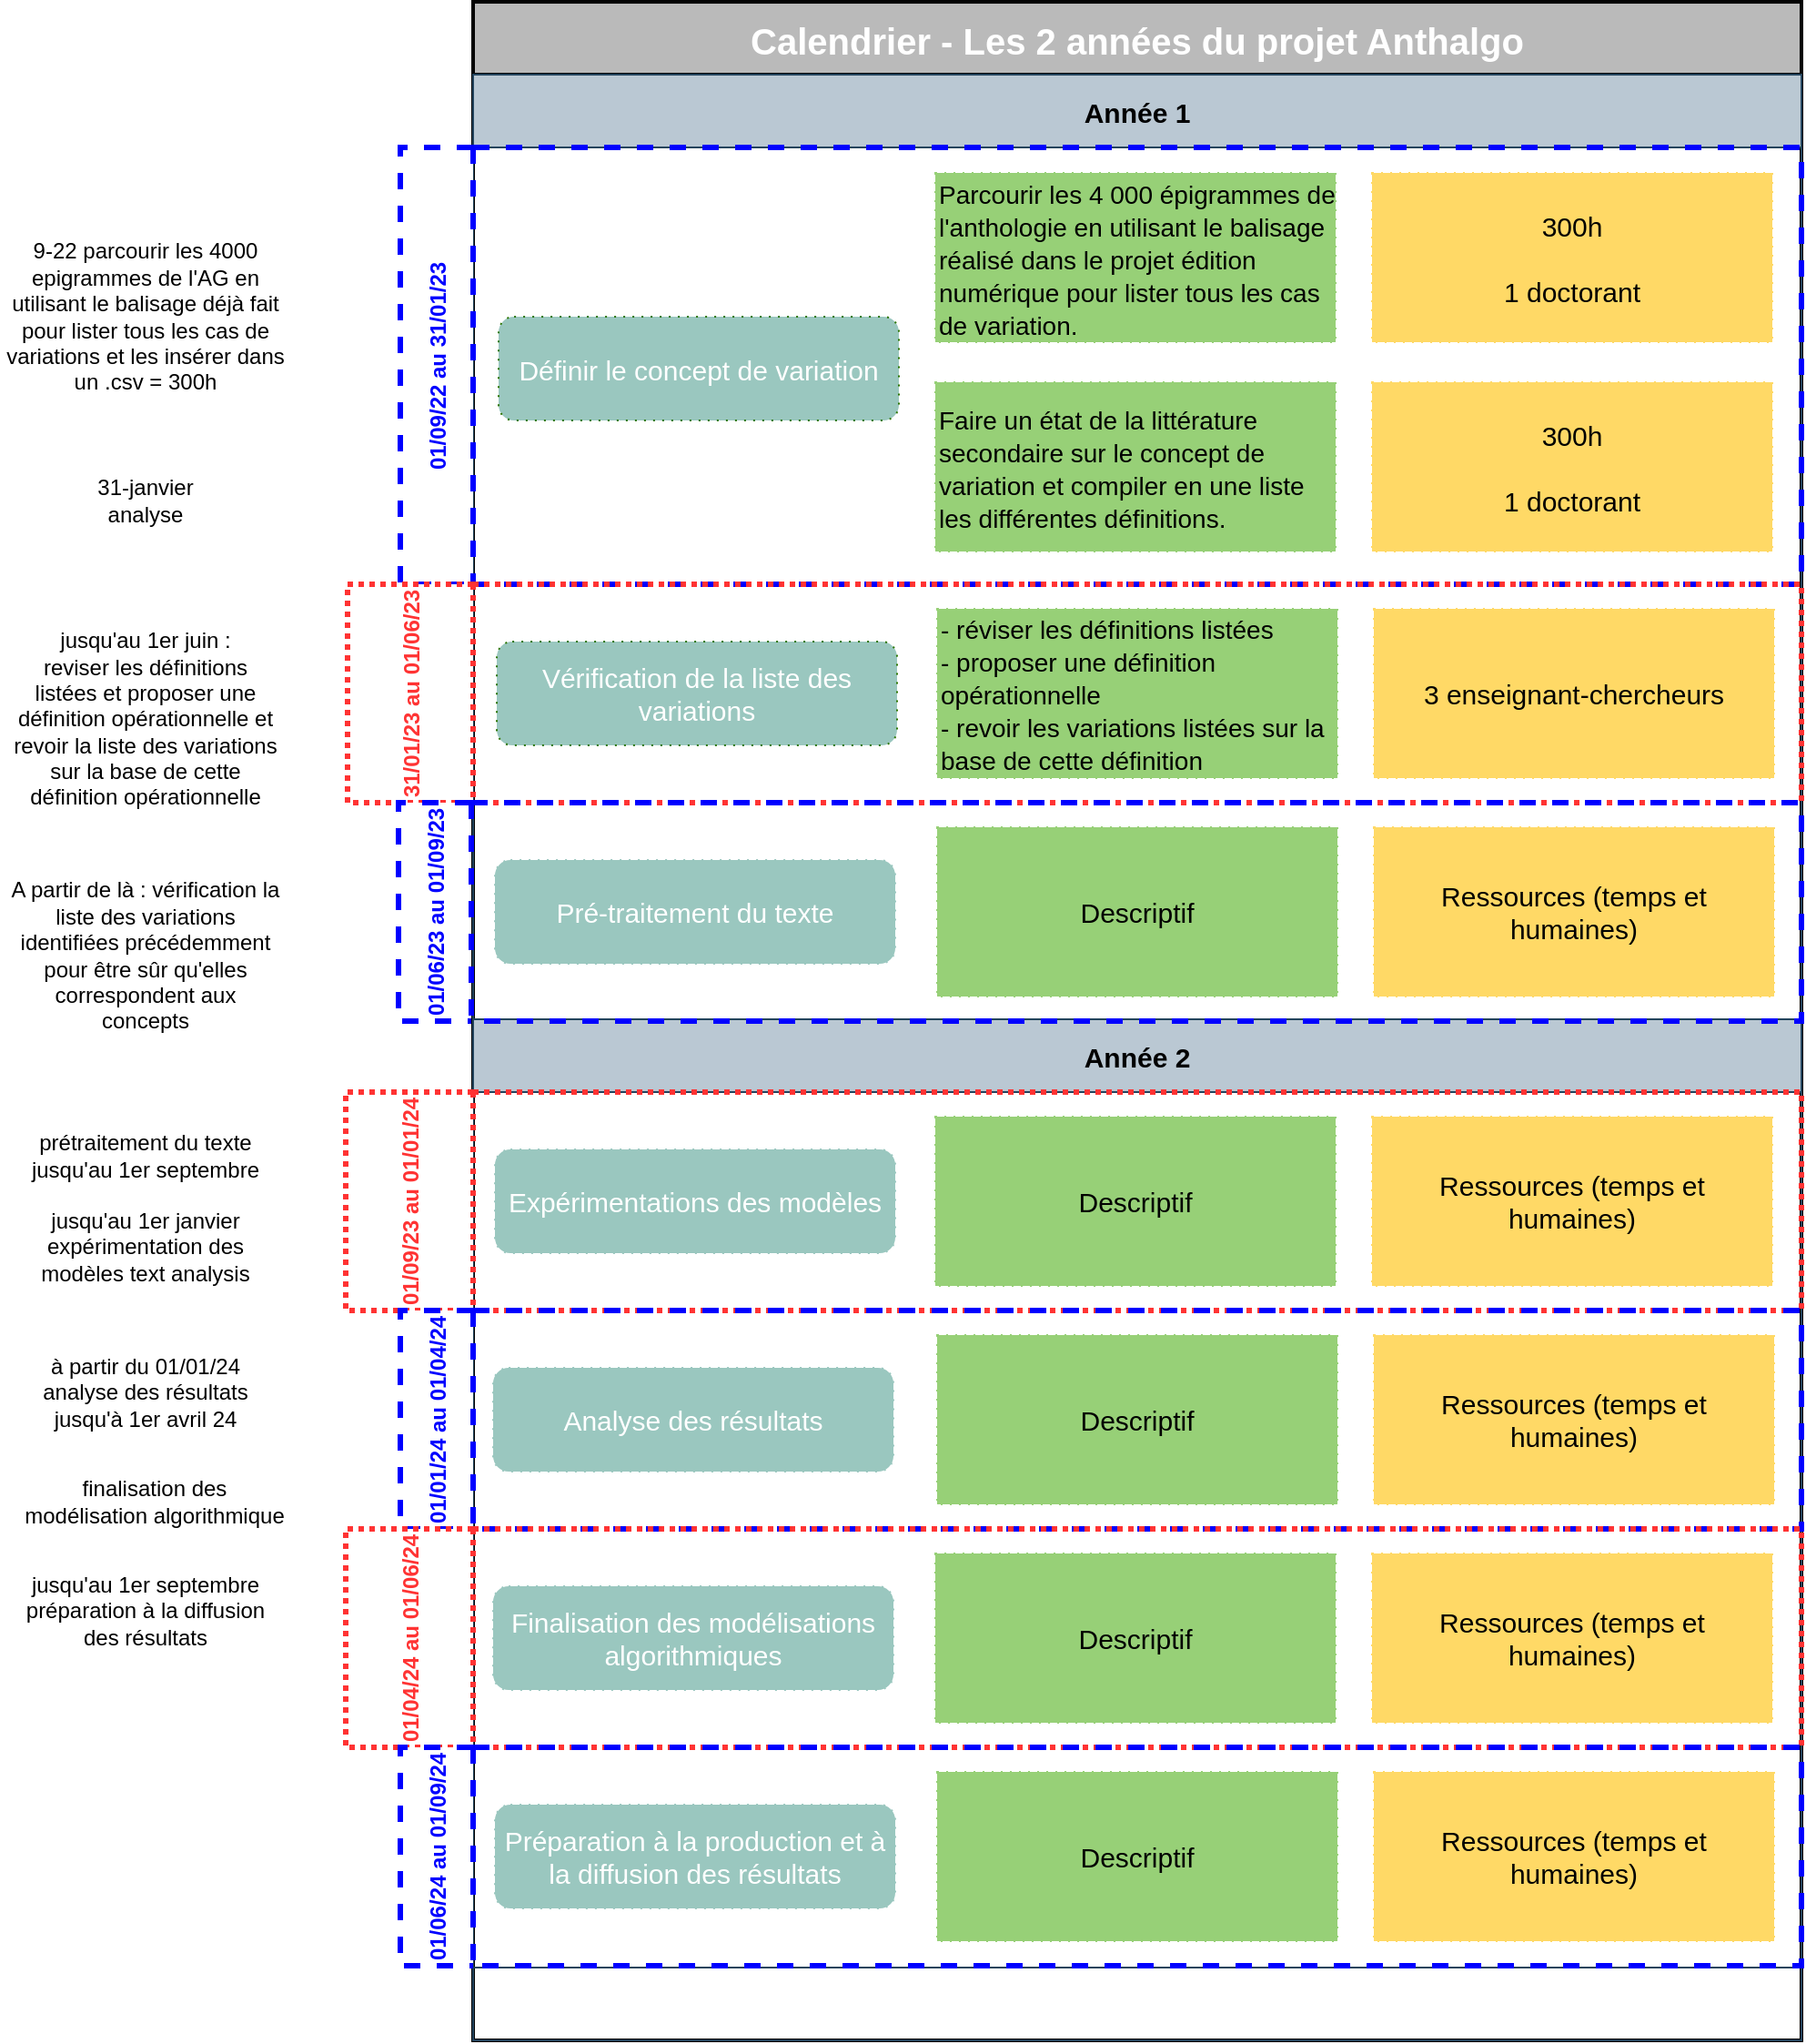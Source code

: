 <mxfile version="16.2.6" type="github">
  <diagram id="67H3rBDdoItOkYTrAJD3" name="Page-1">
    <mxGraphModel dx="2177" dy="793" grid="1" gridSize="10" guides="1" tooltips="1" connect="1" arrows="1" fold="1" page="1" pageScale="1" pageWidth="827" pageHeight="1169" math="0" shadow="0">
      <root>
        <mxCell id="0" />
        <mxCell id="1" parent="0" />
        <mxCell id="vdsjULqOPzu0NttrxO3h-123" value="Calendrier - Les 2 années du projet Anthalgo" style="swimlane;startSize=40;fillColor=#BABABA;strokeColor=#030303;fontSize=20;gradientColor=none;strokeWidth=2;fontColor=#FFFFFF;" parent="1" vertex="1">
          <mxGeometry x="80" y="1" width="730" height="1120" as="geometry" />
        </mxCell>
        <mxCell id="vdsjULqOPzu0NttrxO3h-125" value="Année 1" style="swimlane;startSize=40;fillColor=#bac8d3;strokeColor=#23445d;fontSize=15;" parent="vdsjULqOPzu0NttrxO3h-123" vertex="1">
          <mxGeometry y="40" width="730" height="1080" as="geometry" />
        </mxCell>
        <mxCell id="vdsjULqOPzu0NttrxO3h-128" value="01/09/22 au 31/01/23" style="swimlane;horizontal=0;dashed=1;startSize=40;fontSize=12;strokeWidth=3;strokeColor=#0000FF;fontColor=#0000FF;" parent="vdsjULqOPzu0NttrxO3h-125" vertex="1">
          <mxGeometry x="-40" y="40" width="770" height="240" as="geometry" />
        </mxCell>
        <mxCell id="vdsjULqOPzu0NttrxO3h-232" value="" style="edgeStyle=orthogonalEdgeStyle;rounded=0;orthogonalLoop=1;jettySize=auto;html=1;fontFamily=Garamond;fontSize=17;fontColor=#000000;endSize=6;strokeColor=#FFA500;strokeWidth=3;startArrow=none;" parent="vdsjULqOPzu0NttrxO3h-128" edge="1">
          <mxGeometry relative="1" as="geometry">
            <mxPoint x="380" y="139" as="sourcePoint" />
            <mxPoint x="380" y="139" as="targetPoint" />
          </mxGeometry>
        </mxCell>
        <mxCell id="DbvygXqyl95GO3MPpOMc-48" value="Définir le concept de variation" style="rounded=1;whiteSpace=wrap;html=1;dashed=1;fontSize=15;fillColor=#9AC7BF;strokeColor=#2D7600;dashPattern=1 4;align=center;sketch=0;fontColor=#ffffff;" parent="vdsjULqOPzu0NttrxO3h-128" vertex="1">
          <mxGeometry x="54" y="93" width="220" height="57" as="geometry" />
        </mxCell>
        <mxCell id="DbvygXqyl95GO3MPpOMc-69" value="&lt;div align=&quot;left&quot;&gt;&lt;font style=&quot;font-size: 14px&quot;&gt;Parcourir les 4 000 épigrammes de l&#39;anthologie en utilisant le balisage réalisé dans le projet édition numérique pour lister tous les cas de variation.&lt;/font&gt;&lt;/div&gt;" style="rounded=0;whiteSpace=wrap;html=1;dashed=1;fontSize=15;fillColor=#97D077;strokeColor=#97D077;dashPattern=1 4;gradientColor=none;align=left;sketch=0;" parent="vdsjULqOPzu0NttrxO3h-128" vertex="1">
          <mxGeometry x="294" y="14" width="220" height="93" as="geometry" />
        </mxCell>
        <mxCell id="DbvygXqyl95GO3MPpOMc-70" value="&lt;div&gt;300h&lt;/div&gt;&lt;div&gt;&lt;br&gt;&lt;/div&gt;&lt;div&gt;1 doctorant&lt;br&gt;&lt;/div&gt;" style="rounded=0;whiteSpace=wrap;html=1;dashed=1;fontSize=15;fillColor=#FFD966;strokeColor=#FFD966;dashPattern=1 4;gradientColor=none;align=center;sketch=0;" parent="vdsjULqOPzu0NttrxO3h-128" vertex="1">
          <mxGeometry x="534" y="14" width="220" height="93" as="geometry" />
        </mxCell>
        <mxCell id="DbvygXqyl95GO3MPpOMc-96" value="&lt;div align=&quot;left&quot;&gt;&lt;font style=&quot;font-size: 14px&quot;&gt;Faire un état de la littérature secondaire sur le concept de variation et compiler en une liste les différentes définitions.&lt;/font&gt;&lt;/div&gt;" style="rounded=0;whiteSpace=wrap;html=1;dashed=1;fontSize=15;fillColor=#97D077;strokeColor=#97D077;dashPattern=1 4;gradientColor=none;align=left;sketch=0;" parent="vdsjULqOPzu0NttrxO3h-128" vertex="1">
          <mxGeometry x="294" y="129" width="220" height="93" as="geometry" />
        </mxCell>
        <mxCell id="DbvygXqyl95GO3MPpOMc-97" value="&lt;div&gt;300h&lt;/div&gt;&lt;div&gt;&lt;br&gt;&lt;/div&gt;&lt;div&gt;1 doctorant&lt;br&gt;&lt;/div&gt;" style="rounded=0;whiteSpace=wrap;html=1;dashed=1;fontSize=15;fillColor=#FFD966;strokeColor=#FFD966;dashPattern=1 4;gradientColor=none;align=center;sketch=0;" parent="vdsjULqOPzu0NttrxO3h-128" vertex="1">
          <mxGeometry x="534" y="129" width="220" height="93" as="geometry" />
        </mxCell>
        <mxCell id="vdsjULqOPzu0NttrxO3h-126" value="Année 2" style="swimlane;startSize=40;fillColor=#bac8d3;strokeColor=#23445d;fontSize=15;rounded=0;sketch=0;" parent="vdsjULqOPzu0NttrxO3h-125" vertex="1">
          <mxGeometry y="519" width="730" height="521" as="geometry" />
        </mxCell>
        <mxCell id="DbvygXqyl95GO3MPpOMc-2" value="9-22 parcourir les 4000 epigrammes de l&#39;AG en utilisant le balisage déjà fait pour lister tous les cas de variations et les insérer dans un .csv = 300h" style="text;html=1;strokeColor=none;fillColor=none;align=center;verticalAlign=middle;whiteSpace=wrap;rounded=0;" parent="1" vertex="1">
          <mxGeometry x="-180" y="159" width="160" height="30" as="geometry" />
        </mxCell>
        <mxCell id="DbvygXqyl95GO3MPpOMc-3" value="&lt;div&gt;31-janvier&lt;/div&gt;&lt;div&gt;analyse &lt;br&gt;&lt;/div&gt;" style="text;html=1;strokeColor=none;fillColor=none;align=center;verticalAlign=middle;whiteSpace=wrap;rounded=0;" parent="1" vertex="1">
          <mxGeometry x="-130" y="260" width="60" height="30" as="geometry" />
        </mxCell>
        <mxCell id="DbvygXqyl95GO3MPpOMc-4" value="A partir de là : vérification la liste des variations identifiées précédemment pour être sûr qu&#39;elles correspondent aux concepts " style="text;html=1;strokeColor=none;fillColor=none;align=center;verticalAlign=middle;whiteSpace=wrap;rounded=0;" parent="1" vertex="1">
          <mxGeometry x="-175" y="510" width="150" height="30" as="geometry" />
        </mxCell>
        <mxCell id="DbvygXqyl95GO3MPpOMc-5" value="&lt;div&gt;jusqu&#39;au 1er juin : &lt;br&gt;&lt;/div&gt;&lt;div&gt;reviser les définitions listées et proposer une définition opérationnelle et revoir la liste des variations sur la base de cette définition opérationnelle&lt;br&gt;&lt;/div&gt;" style="text;html=1;strokeColor=none;fillColor=none;align=center;verticalAlign=middle;whiteSpace=wrap;rounded=0;" parent="1" vertex="1">
          <mxGeometry x="-175" y="380" width="150" height="30" as="geometry" />
        </mxCell>
        <mxCell id="DbvygXqyl95GO3MPpOMc-8" value="prétraitement du texte jusqu&#39;au 1er septembre" style="text;html=1;strokeColor=none;fillColor=none;align=center;verticalAlign=middle;whiteSpace=wrap;rounded=0;" parent="1" vertex="1">
          <mxGeometry x="-175" y="620" width="150" height="30" as="geometry" />
        </mxCell>
        <mxCell id="DbvygXqyl95GO3MPpOMc-9" value="&lt;div&gt;jusqu&#39;au 1er janvier &lt;br&gt;&lt;/div&gt;&lt;div&gt;expérimentation des modèles text analysis&lt;br&gt;&lt;/div&gt;" style="text;html=1;strokeColor=none;fillColor=none;align=center;verticalAlign=middle;whiteSpace=wrap;rounded=0;" parent="1" vertex="1">
          <mxGeometry x="-175" y="670" width="150" height="30" as="geometry" />
        </mxCell>
        <mxCell id="DbvygXqyl95GO3MPpOMc-10" value="&lt;div&gt;à partir du 01/01/24 &lt;br&gt;&lt;/div&gt;&lt;div&gt;analyse des résultats jusqu&#39;à 1er avril 24&lt;br&gt;&lt;/div&gt;" style="text;html=1;strokeColor=none;fillColor=none;align=center;verticalAlign=middle;whiteSpace=wrap;rounded=0;" parent="1" vertex="1">
          <mxGeometry x="-175" y="750" width="150" height="30" as="geometry" />
        </mxCell>
        <mxCell id="DbvygXqyl95GO3MPpOMc-11" value="finalisation des modélisation algorithmique" style="text;html=1;strokeColor=none;fillColor=none;align=center;verticalAlign=middle;whiteSpace=wrap;rounded=0;" parent="1" vertex="1">
          <mxGeometry x="-170" y="810" width="150" height="30" as="geometry" />
        </mxCell>
        <mxCell id="DbvygXqyl95GO3MPpOMc-12" value="jusqu&#39;au 1er septembre préparation à la diffusion des résultats" style="text;html=1;strokeColor=none;fillColor=none;align=center;verticalAlign=middle;whiteSpace=wrap;rounded=0;" parent="1" vertex="1">
          <mxGeometry x="-175" y="870" width="150" height="30" as="geometry" />
        </mxCell>
        <mxCell id="DbvygXqyl95GO3MPpOMc-33" value="31/01/23 au 01/06/23" style="swimlane;horizontal=0;startSize=69;fontSize=12;strokeWidth=3;strokeColor=#FF3333;fontColor=#FF3333;dashed=1;dashPattern=1 1;" parent="1" vertex="1">
          <mxGeometry x="11" y="321" width="799" height="120" as="geometry" />
        </mxCell>
        <mxCell id="DbvygXqyl95GO3MPpOMc-35" value="" style="edgeStyle=orthogonalEdgeStyle;rounded=0;orthogonalLoop=1;jettySize=auto;html=1;fontFamily=Garamond;fontSize=17;fontColor=#000000;endSize=6;strokeColor=#FFA500;strokeWidth=3;startArrow=none;" parent="DbvygXqyl95GO3MPpOMc-33" edge="1">
          <mxGeometry relative="1" as="geometry">
            <mxPoint x="380" y="139" as="sourcePoint" />
            <mxPoint x="380" y="139" as="targetPoint" />
          </mxGeometry>
        </mxCell>
        <mxCell id="DbvygXqyl95GO3MPpOMc-78" value="&lt;div align=&quot;left&quot;&gt;&lt;font style=&quot;font-size: 14px&quot;&gt;- réviser les définitions listées&lt;/font&gt;&lt;br&gt;&lt;font style=&quot;font-size: 14px&quot;&gt;- proposer une définition opérationnelle &lt;/font&gt;&lt;br&gt;&lt;font style=&quot;font-size: 14px&quot;&gt;- revoir les variations listées sur la base de cette définition&lt;/font&gt;&lt;/div&gt;" style="rounded=0;whiteSpace=wrap;html=1;dashed=1;fontSize=15;fillColor=#97D077;strokeColor=#97D077;dashPattern=1 4;gradientColor=none;align=left;sketch=0;" parent="DbvygXqyl95GO3MPpOMc-33" vertex="1">
          <mxGeometry x="324" y="13.5" width="220" height="93" as="geometry" />
        </mxCell>
        <mxCell id="DbvygXqyl95GO3MPpOMc-79" value="3 enseignant-chercheurs" style="rounded=0;whiteSpace=wrap;html=1;dashed=1;fontSize=15;fillColor=#FFD966;strokeColor=#FFD966;dashPattern=1 4;gradientColor=none;align=center;sketch=0;" parent="DbvygXqyl95GO3MPpOMc-33" vertex="1">
          <mxGeometry x="564" y="13.5" width="220" height="93" as="geometry" />
        </mxCell>
        <mxCell id="mRUF3wgdBZY0MRr82wtg-2" value="Vérification de la liste des variations" style="rounded=1;whiteSpace=wrap;html=1;dashed=1;fontSize=15;fillColor=#9AC7BF;strokeColor=#2D7600;dashPattern=1 4;align=center;sketch=0;fontColor=#ffffff;" vertex="1" parent="DbvygXqyl95GO3MPpOMc-33">
          <mxGeometry x="82" y="31.5" width="220" height="57" as="geometry" />
        </mxCell>
        <mxCell id="DbvygXqyl95GO3MPpOMc-39" value="01/06/23 au 01/09/23" style="swimlane;horizontal=0;dashed=1;startSize=40;fontSize=12;strokeWidth=3;strokeColor=#0000FF;fontColor=#0000FF;" parent="1" vertex="1">
          <mxGeometry x="39" y="441" width="771" height="120" as="geometry" />
        </mxCell>
        <mxCell id="DbvygXqyl95GO3MPpOMc-41" value="" style="edgeStyle=orthogonalEdgeStyle;rounded=0;orthogonalLoop=1;jettySize=auto;html=1;fontFamily=Garamond;fontSize=17;fontColor=#000000;endSize=6;strokeColor=#FFA500;strokeWidth=3;startArrow=none;" parent="DbvygXqyl95GO3MPpOMc-39" edge="1">
          <mxGeometry relative="1" as="geometry">
            <mxPoint x="380" y="139" as="sourcePoint" />
            <mxPoint x="380" y="139" as="targetPoint" />
          </mxGeometry>
        </mxCell>
        <mxCell id="DbvygXqyl95GO3MPpOMc-81" value="Descriptif" style="rounded=0;whiteSpace=wrap;html=1;dashed=1;fontSize=15;fillColor=#97D077;strokeColor=#97D077;dashPattern=1 4;gradientColor=none;align=center;sketch=0;" parent="DbvygXqyl95GO3MPpOMc-39" vertex="1">
          <mxGeometry x="296" y="13.5" width="220" height="93" as="geometry" />
        </mxCell>
        <mxCell id="DbvygXqyl95GO3MPpOMc-82" value="Ressources (temps et humaines)" style="rounded=0;whiteSpace=wrap;html=1;dashed=1;fontSize=15;fillColor=#FFD966;strokeColor=#FFD966;dashPattern=1 4;gradientColor=none;align=center;sketch=0;" parent="DbvygXqyl95GO3MPpOMc-39" vertex="1">
          <mxGeometry x="536" y="13.5" width="220" height="93" as="geometry" />
        </mxCell>
        <mxCell id="mRUF3wgdBZY0MRr82wtg-3" value="Pré-traitement du texte" style="rounded=1;whiteSpace=wrap;html=1;dashed=1;fontSize=15;fillColor=#9AC7BF;strokeColor=#9AC7BF;dashPattern=1 4;align=center;sketch=0;fontColor=#ffffff;" vertex="1" parent="DbvygXqyl95GO3MPpOMc-39">
          <mxGeometry x="53" y="31.5" width="220" height="57" as="geometry" />
        </mxCell>
        <mxCell id="DbvygXqyl95GO3MPpOMc-45" value="01/09/23 au 01/01/24" style="swimlane;horizontal=0;dashed=1;startSize=70;fontSize=12;strokeWidth=3;strokeColor=#FF3333;fontColor=#FF3333;dashPattern=1 1;" parent="1" vertex="1">
          <mxGeometry x="10" y="600" width="800" height="120" as="geometry" />
        </mxCell>
        <mxCell id="DbvygXqyl95GO3MPpOMc-47" value="" style="edgeStyle=orthogonalEdgeStyle;rounded=0;orthogonalLoop=1;jettySize=auto;html=1;fontFamily=Garamond;fontSize=17;fontColor=#000000;endSize=6;strokeColor=#FFA500;strokeWidth=3;startArrow=none;" parent="DbvygXqyl95GO3MPpOMc-45" edge="1">
          <mxGeometry relative="1" as="geometry">
            <mxPoint x="380" y="139" as="sourcePoint" />
            <mxPoint x="380" y="139" as="targetPoint" />
          </mxGeometry>
        </mxCell>
        <mxCell id="DbvygXqyl95GO3MPpOMc-84" value="Descriptif" style="rounded=0;whiteSpace=wrap;html=1;dashed=1;fontSize=15;fillColor=#97D077;strokeColor=#97D077;dashPattern=1 4;gradientColor=none;align=center;sketch=0;" parent="DbvygXqyl95GO3MPpOMc-45" vertex="1">
          <mxGeometry x="324" y="13.5" width="220" height="93" as="geometry" />
        </mxCell>
        <mxCell id="DbvygXqyl95GO3MPpOMc-85" value="Ressources (temps et humaines)" style="rounded=0;whiteSpace=wrap;html=1;dashed=1;fontSize=15;fillColor=#FFD966;strokeColor=#FFD966;dashPattern=1 4;gradientColor=none;align=center;sketch=0;" parent="DbvygXqyl95GO3MPpOMc-45" vertex="1">
          <mxGeometry x="564" y="13.5" width="220" height="93" as="geometry" />
        </mxCell>
        <mxCell id="mRUF3wgdBZY0MRr82wtg-4" value="Expérimentations des modèles" style="rounded=1;whiteSpace=wrap;html=1;dashed=1;fontSize=15;fillColor=#9AC7BF;strokeColor=#9AC7BF;dashPattern=1 4;align=center;sketch=0;fontColor=#ffffff;" vertex="1" parent="DbvygXqyl95GO3MPpOMc-45">
          <mxGeometry x="82" y="31.5" width="220" height="57" as="geometry" />
        </mxCell>
        <mxCell id="DbvygXqyl95GO3MPpOMc-51" value="01/01/24 au 01/04/24" style="swimlane;horizontal=0;dashed=1;startSize=40;fontSize=12;strokeWidth=3;strokeColor=#0000FF;fontColor=#0000FF;" parent="1" vertex="1">
          <mxGeometry x="40" y="720" width="770" height="120" as="geometry" />
        </mxCell>
        <mxCell id="DbvygXqyl95GO3MPpOMc-53" value="" style="edgeStyle=orthogonalEdgeStyle;rounded=0;orthogonalLoop=1;jettySize=auto;html=1;fontFamily=Garamond;fontSize=17;fontColor=#000000;endSize=6;strokeColor=#FFA500;strokeWidth=3;startArrow=none;" parent="DbvygXqyl95GO3MPpOMc-51" edge="1">
          <mxGeometry relative="1" as="geometry">
            <mxPoint x="380" y="139" as="sourcePoint" />
            <mxPoint x="380" y="139" as="targetPoint" />
          </mxGeometry>
        </mxCell>
        <mxCell id="DbvygXqyl95GO3MPpOMc-87" value="Descriptif" style="rounded=0;whiteSpace=wrap;html=1;dashed=1;fontSize=15;fillColor=#97D077;strokeColor=#97D077;dashPattern=1 4;gradientColor=none;align=center;sketch=0;" parent="DbvygXqyl95GO3MPpOMc-51" vertex="1">
          <mxGeometry x="295" y="13.5" width="220" height="93" as="geometry" />
        </mxCell>
        <mxCell id="DbvygXqyl95GO3MPpOMc-88" value="Ressources (temps et humaines)" style="rounded=0;whiteSpace=wrap;html=1;dashed=1;fontSize=15;fillColor=#FFD966;strokeColor=#FFD966;dashPattern=1 4;gradientColor=none;align=center;sketch=0;" parent="DbvygXqyl95GO3MPpOMc-51" vertex="1">
          <mxGeometry x="535" y="13.5" width="220" height="93" as="geometry" />
        </mxCell>
        <mxCell id="mRUF3wgdBZY0MRr82wtg-5" value="Analyse des résultats" style="rounded=1;whiteSpace=wrap;html=1;dashed=1;fontSize=15;fillColor=#9AC7BF;strokeColor=#9AC7BF;dashPattern=1 4;align=center;sketch=0;fontColor=#ffffff;" vertex="1" parent="DbvygXqyl95GO3MPpOMc-51">
          <mxGeometry x="51" y="31.5" width="220" height="57" as="geometry" />
        </mxCell>
        <mxCell id="DbvygXqyl95GO3MPpOMc-57" value="01/04/24 au 01/06/24" style="swimlane;horizontal=0;dashed=1;startSize=70;fontSize=12;strokeWidth=3;strokeColor=#FF3333;fontColor=#FF3333;dashPattern=1 1;" parent="1" vertex="1">
          <mxGeometry x="10" y="840" width="800" height="120" as="geometry" />
        </mxCell>
        <mxCell id="DbvygXqyl95GO3MPpOMc-59" value="" style="edgeStyle=orthogonalEdgeStyle;rounded=0;orthogonalLoop=1;jettySize=auto;html=1;fontFamily=Garamond;fontSize=17;fontColor=#000000;endSize=6;strokeColor=#FFA500;strokeWidth=3;startArrow=none;" parent="DbvygXqyl95GO3MPpOMc-57" edge="1">
          <mxGeometry relative="1" as="geometry">
            <mxPoint x="380" y="139" as="sourcePoint" />
            <mxPoint x="380" y="139" as="targetPoint" />
          </mxGeometry>
        </mxCell>
        <mxCell id="DbvygXqyl95GO3MPpOMc-90" value="Descriptif" style="rounded=0;whiteSpace=wrap;html=1;dashed=1;fontSize=15;fillColor=#97D077;strokeColor=#97D077;dashPattern=1 4;gradientColor=none;align=center;sketch=0;" parent="DbvygXqyl95GO3MPpOMc-57" vertex="1">
          <mxGeometry x="324" y="13.5" width="220" height="93" as="geometry" />
        </mxCell>
        <mxCell id="DbvygXqyl95GO3MPpOMc-91" value="Ressources (temps et humaines)" style="rounded=0;whiteSpace=wrap;html=1;dashed=1;fontSize=15;fillColor=#FFD966;strokeColor=#FFD966;dashPattern=1 4;gradientColor=none;align=center;sketch=0;" parent="DbvygXqyl95GO3MPpOMc-57" vertex="1">
          <mxGeometry x="564" y="13.5" width="220" height="93" as="geometry" />
        </mxCell>
        <mxCell id="mRUF3wgdBZY0MRr82wtg-6" value="Finalisation des modélisations algorithmiques" style="rounded=1;whiteSpace=wrap;html=1;dashed=1;fontSize=15;fillColor=#9AC7BF;strokeColor=#9AC7BF;dashPattern=1 4;align=center;sketch=0;fontColor=#ffffff;" vertex="1" parent="DbvygXqyl95GO3MPpOMc-57">
          <mxGeometry x="81" y="31.5" width="220" height="57" as="geometry" />
        </mxCell>
        <mxCell id="DbvygXqyl95GO3MPpOMc-63" value="01/06/24 au 01/09/24" style="swimlane;horizontal=0;dashed=1;startSize=40;fontSize=12;strokeWidth=3;strokeColor=#0000FF;fontColor=#0000FF;" parent="1" vertex="1">
          <mxGeometry x="40" y="960" width="770" height="120" as="geometry" />
        </mxCell>
        <mxCell id="DbvygXqyl95GO3MPpOMc-65" value="" style="edgeStyle=orthogonalEdgeStyle;rounded=0;orthogonalLoop=1;jettySize=auto;html=1;fontFamily=Garamond;fontSize=17;fontColor=#000000;endSize=6;strokeColor=#FFA500;strokeWidth=3;startArrow=none;" parent="DbvygXqyl95GO3MPpOMc-63" edge="1">
          <mxGeometry relative="1" as="geometry">
            <mxPoint x="380" y="139" as="sourcePoint" />
            <mxPoint x="380" y="139" as="targetPoint" />
          </mxGeometry>
        </mxCell>
        <mxCell id="DbvygXqyl95GO3MPpOMc-93" value="Descriptif" style="rounded=0;whiteSpace=wrap;html=1;dashed=1;fontSize=15;fillColor=#97D077;strokeColor=#97D077;dashPattern=1 4;gradientColor=none;align=center;sketch=0;" parent="DbvygXqyl95GO3MPpOMc-63" vertex="1">
          <mxGeometry x="295" y="13.5" width="220" height="93" as="geometry" />
        </mxCell>
        <mxCell id="DbvygXqyl95GO3MPpOMc-94" value="Ressources (temps et humaines)" style="rounded=0;whiteSpace=wrap;html=1;dashed=1;fontSize=15;fillColor=#FFD966;strokeColor=#FFD966;dashPattern=1 4;gradientColor=none;align=center;sketch=0;" parent="DbvygXqyl95GO3MPpOMc-63" vertex="1">
          <mxGeometry x="535" y="13.5" width="220" height="93" as="geometry" />
        </mxCell>
        <mxCell id="mRUF3wgdBZY0MRr82wtg-7" value="Préparation à la production et à la diffusion des résultats" style="rounded=1;whiteSpace=wrap;html=1;dashed=1;fontSize=15;fillColor=#9AC7BF;strokeColor=#9AC7BF;dashPattern=1 4;align=center;sketch=0;fontColor=#ffffff;" vertex="1" parent="DbvygXqyl95GO3MPpOMc-63">
          <mxGeometry x="52" y="31.5" width="220" height="57" as="geometry" />
        </mxCell>
      </root>
    </mxGraphModel>
  </diagram>
</mxfile>
